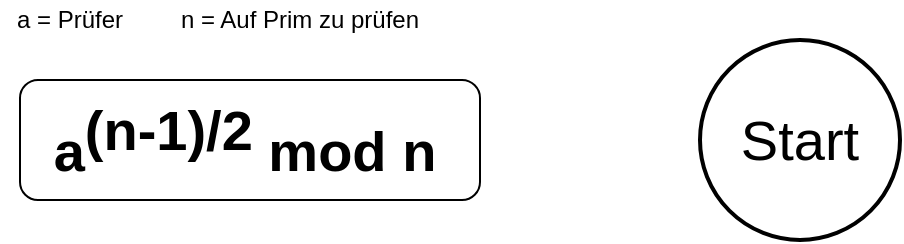 <mxfile type="github" version="11.2.8" pages="1"><diagram id="zgwMHXzQ2P-QVubetHBE" name="Page-1"><mxGraphModel grid="1" dx="1408" dy="746" gridSize="10" guides="1" tooltips="1" connect="1" arrows="1" fold="1" page="1" pageScale="1" pageWidth="827" pageHeight="1169" math="0" shadow="0"><root><mxCell id="0"/><mxCell id="1" parent="0"/><mxCell id="0o_3q9o0OGSkOenmwoAs-1" value="a = Prüfer" parent="1" vertex="1" style="text;html=1;strokeColor=none;fillColor=none;align=center;verticalAlign=middle;whiteSpace=wrap;rounded=0;"><mxGeometry as="geometry" height="20" width="70"/></mxCell><mxCell id="0o_3q9o0OGSkOenmwoAs-4" value="n = Auf Prim zu prüfen" parent="1" vertex="1" style="text;html=1;strokeColor=none;fillColor=none;align=center;verticalAlign=middle;whiteSpace=wrap;rounded=0;"><mxGeometry x="80" as="geometry" height="20" width="140"/></mxCell><mxCell id="0o_3q9o0OGSkOenmwoAs-5" value="" parent="1" vertex="1" style="rounded=1;whiteSpace=wrap;html=1;"><mxGeometry x="10" as="geometry" height="60" width="230" y="40"/></mxCell><mxCell id="0o_3q9o0OGSkOenmwoAs-6" value="a&lt;sup style=&quot;font-size: 28px;&quot;&gt;(n-1)/2&lt;/sup&gt; mod n" parent="1" vertex="1" style="text;html=1;strokeColor=none;fillColor=none;align=center;verticalAlign=middle;whiteSpace=wrap;rounded=0;fontSize=28;fontStyle=1"><mxGeometry x="15" as="geometry" height="40" width="215" y="50"/></mxCell><mxCell id="0o_3q9o0OGSkOenmwoAs-7" value="Start" parent="1" vertex="1" style="strokeWidth=2;html=1;shape=mxgraph.flowchart.start_2;whiteSpace=wrap;fontSize=28;"><mxGeometry x="350" as="geometry" height="100" width="100" y="20"/></mxCell></root></mxGraphModel></diagram></mxfile>